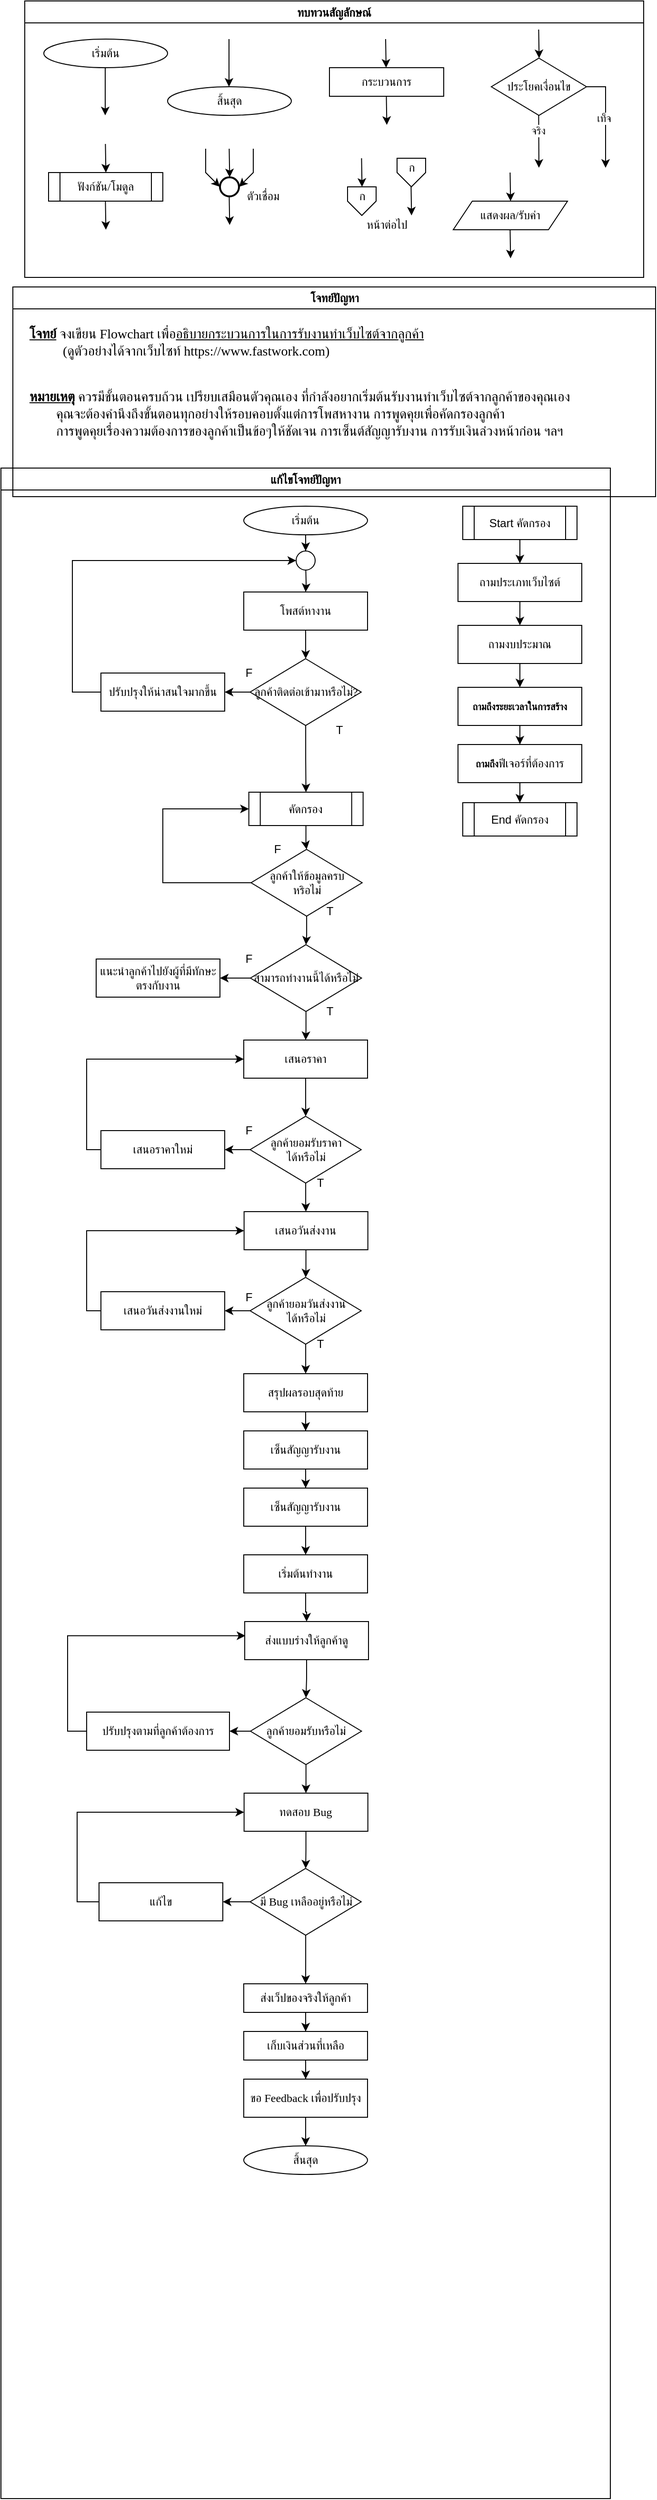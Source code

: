 <mxfile version="24.8.9">
  <diagram name="Page-1" id="P-KcFJID94FAikXty9aJ">
    <mxGraphModel dx="2745" dy="1027" grid="1" gridSize="10" guides="1" tooltips="1" connect="1" arrows="1" fold="1" page="1" pageScale="1" pageWidth="850" pageHeight="1100" math="0" shadow="0">
      <root>
        <mxCell id="0" />
        <mxCell id="1" parent="0" />
        <mxCell id="8xeOVaT5Xfbk2KTu87KN-2" value="ทบทวนสัญลักษณ์" style="swimlane;fontFamily=Sarabun;fontSource=https%3A%2F%2Ffonts.googleapis.com%2Fcss%3Ffamily%3DSarabun;" parent="1" vertex="1">
          <mxGeometry x="-720" y="20" width="650" height="290" as="geometry" />
        </mxCell>
        <mxCell id="8xeOVaT5Xfbk2KTu87KN-3" value="&lt;font data-font-src=&quot;https://fonts.googleapis.com/css?family=Sarabun&quot; face=&quot;Sarabun&quot;&gt;เริ่มต้น&lt;/font&gt;" style="ellipse;whiteSpace=wrap;html=1;" parent="8xeOVaT5Xfbk2KTu87KN-2" vertex="1">
          <mxGeometry x="20" y="40" width="130" height="30" as="geometry" />
        </mxCell>
        <mxCell id="8xeOVaT5Xfbk2KTu87KN-4" value="" style="endArrow=classic;html=1;rounded=0;" parent="8xeOVaT5Xfbk2KTu87KN-2" edge="1">
          <mxGeometry width="50" height="50" relative="1" as="geometry">
            <mxPoint x="84.5" y="70" as="sourcePoint" />
            <mxPoint x="84.5" y="120" as="targetPoint" />
          </mxGeometry>
        </mxCell>
        <mxCell id="8xeOVaT5Xfbk2KTu87KN-5" value="&lt;font face=&quot;Sarabun&quot;&gt;สิ้นสุด&lt;/font&gt;" style="ellipse;whiteSpace=wrap;html=1;" parent="8xeOVaT5Xfbk2KTu87KN-2" vertex="1">
          <mxGeometry x="150" y="90" width="130" height="30" as="geometry" />
        </mxCell>
        <mxCell id="8xeOVaT5Xfbk2KTu87KN-6" value="" style="endArrow=classic;html=1;rounded=0;" parent="8xeOVaT5Xfbk2KTu87KN-2" edge="1">
          <mxGeometry width="50" height="50" relative="1" as="geometry">
            <mxPoint x="214.5" y="40" as="sourcePoint" />
            <mxPoint x="214.5" y="90" as="targetPoint" />
          </mxGeometry>
        </mxCell>
        <mxCell id="8xeOVaT5Xfbk2KTu87KN-7" value="กระบวนการ" style="rounded=0;whiteSpace=wrap;html=1;fontFamily=Sarabun;fontSource=https%3A%2F%2Ffonts.googleapis.com%2Fcss%3Ffamily%3DSarabun;" parent="8xeOVaT5Xfbk2KTu87KN-2" vertex="1">
          <mxGeometry x="320" y="70" width="120" height="30" as="geometry" />
        </mxCell>
        <mxCell id="8xeOVaT5Xfbk2KTu87KN-8" value="" style="endArrow=classic;html=1;rounded=0;" parent="8xeOVaT5Xfbk2KTu87KN-2" edge="1">
          <mxGeometry width="50" height="50" relative="1" as="geometry">
            <mxPoint x="379" y="40" as="sourcePoint" />
            <mxPoint x="379.5" y="70" as="targetPoint" />
          </mxGeometry>
        </mxCell>
        <mxCell id="8xeOVaT5Xfbk2KTu87KN-9" value="" style="endArrow=classic;html=1;rounded=0;" parent="8xeOVaT5Xfbk2KTu87KN-2" edge="1">
          <mxGeometry width="50" height="50" relative="1" as="geometry">
            <mxPoint x="379.75" y="100" as="sourcePoint" />
            <mxPoint x="380.25" y="130" as="targetPoint" />
          </mxGeometry>
        </mxCell>
        <mxCell id="8xeOVaT5Xfbk2KTu87KN-10" value="ประโยคเงื่อนไข" style="rhombus;whiteSpace=wrap;html=1;fontFamily=Sarabun;fontSource=https%3A%2F%2Ffonts.googleapis.com%2Fcss%3Ffamily%3DSarabun;" parent="8xeOVaT5Xfbk2KTu87KN-2" vertex="1">
          <mxGeometry x="490" y="60" width="100" height="60" as="geometry" />
        </mxCell>
        <mxCell id="8xeOVaT5Xfbk2KTu87KN-11" value="" style="endArrow=classic;html=1;rounded=0;" parent="8xeOVaT5Xfbk2KTu87KN-2" edge="1">
          <mxGeometry width="50" height="50" relative="1" as="geometry">
            <mxPoint x="539.71" y="30" as="sourcePoint" />
            <mxPoint x="540.21" y="60" as="targetPoint" />
          </mxGeometry>
        </mxCell>
        <mxCell id="8xeOVaT5Xfbk2KTu87KN-12" value="" style="endArrow=classic;html=1;rounded=0;" parent="8xeOVaT5Xfbk2KTu87KN-2" edge="1">
          <mxGeometry width="50" height="50" relative="1" as="geometry">
            <mxPoint x="539.71" y="120" as="sourcePoint" />
            <mxPoint x="540" y="175" as="targetPoint" />
          </mxGeometry>
        </mxCell>
        <mxCell id="8xeOVaT5Xfbk2KTu87KN-13" value="จริง" style="edgeLabel;html=1;align=center;verticalAlign=middle;resizable=0;points=[];fontFamily=Sarabun;fontSource=https%3A%2F%2Ffonts.googleapis.com%2Fcss%3Ffamily%3DSarabun;" parent="8xeOVaT5Xfbk2KTu87KN-12" vertex="1" connectable="0">
          <mxGeometry x="-0.414" y="-1" relative="1" as="geometry">
            <mxPoint as="offset" />
          </mxGeometry>
        </mxCell>
        <mxCell id="8xeOVaT5Xfbk2KTu87KN-14" value="" style="endArrow=classic;html=1;rounded=0;exitX=1;exitY=0.5;exitDx=0;exitDy=0;" parent="8xeOVaT5Xfbk2KTu87KN-2" source="8xeOVaT5Xfbk2KTu87KN-10" edge="1">
          <mxGeometry width="50" height="50" relative="1" as="geometry">
            <mxPoint x="620" y="95" as="sourcePoint" />
            <mxPoint x="610" y="175" as="targetPoint" />
            <Array as="points">
              <mxPoint x="610" y="90" />
            </Array>
          </mxGeometry>
        </mxCell>
        <mxCell id="8xeOVaT5Xfbk2KTu87KN-15" value="&lt;font data-font-src=&quot;https://fonts.googleapis.com/css?family=Sarabun&quot; face=&quot;Sarabun&quot;&gt;เท็จ&lt;/font&gt;" style="edgeLabel;html=1;align=center;verticalAlign=middle;resizable=0;points=[];" parent="8xeOVaT5Xfbk2KTu87KN-14" vertex="1" connectable="0">
          <mxGeometry x="-0.002" y="-2" relative="1" as="geometry">
            <mxPoint as="offset" />
          </mxGeometry>
        </mxCell>
        <mxCell id="8xeOVaT5Xfbk2KTu87KN-16" value="&lt;font data-font-src=&quot;https://fonts.googleapis.com/css?family=Sarabun&quot; face=&quot;Sarabun&quot;&gt;ฟังก์ชัน/โมดูล&lt;/font&gt;" style="shape=process;whiteSpace=wrap;html=1;backgroundOutline=1;" parent="8xeOVaT5Xfbk2KTu87KN-2" vertex="1">
          <mxGeometry x="25" y="180" width="120" height="30" as="geometry" />
        </mxCell>
        <mxCell id="8xeOVaT5Xfbk2KTu87KN-17" value="" style="endArrow=classic;html=1;rounded=0;" parent="8xeOVaT5Xfbk2KTu87KN-2" edge="1">
          <mxGeometry width="50" height="50" relative="1" as="geometry">
            <mxPoint x="84.71" y="150" as="sourcePoint" />
            <mxPoint x="85.21" y="180" as="targetPoint" />
          </mxGeometry>
        </mxCell>
        <mxCell id="8xeOVaT5Xfbk2KTu87KN-18" value="" style="endArrow=classic;html=1;rounded=0;" parent="8xeOVaT5Xfbk2KTu87KN-2" edge="1">
          <mxGeometry width="50" height="50" relative="1" as="geometry">
            <mxPoint x="84.71" y="210" as="sourcePoint" />
            <mxPoint x="85.21" y="240" as="targetPoint" />
          </mxGeometry>
        </mxCell>
        <mxCell id="8xeOVaT5Xfbk2KTu87KN-19" value="" style="strokeWidth=2;html=1;shape=mxgraph.flowchart.start_2;whiteSpace=wrap;" parent="8xeOVaT5Xfbk2KTu87KN-2" vertex="1">
          <mxGeometry x="205" y="185" width="20" height="20" as="geometry" />
        </mxCell>
        <mxCell id="8xeOVaT5Xfbk2KTu87KN-20" value="" style="endArrow=classic;html=1;rounded=0;" parent="8xeOVaT5Xfbk2KTu87KN-2" edge="1">
          <mxGeometry width="50" height="50" relative="1" as="geometry">
            <mxPoint x="214.71" y="155" as="sourcePoint" />
            <mxPoint x="215.21" y="185" as="targetPoint" />
          </mxGeometry>
        </mxCell>
        <mxCell id="8xeOVaT5Xfbk2KTu87KN-21" value="" style="endArrow=classic;html=1;rounded=0;entryX=0;entryY=0.5;entryDx=0;entryDy=0;entryPerimeter=0;" parent="8xeOVaT5Xfbk2KTu87KN-2" target="8xeOVaT5Xfbk2KTu87KN-19" edge="1">
          <mxGeometry width="50" height="50" relative="1" as="geometry">
            <mxPoint x="190.0" y="155" as="sourcePoint" />
            <mxPoint x="190.5" y="185" as="targetPoint" />
            <Array as="points">
              <mxPoint x="190" y="180" />
            </Array>
          </mxGeometry>
        </mxCell>
        <mxCell id="8xeOVaT5Xfbk2KTu87KN-22" value="" style="endArrow=classic;html=1;rounded=0;entryX=1;entryY=0.5;entryDx=0;entryDy=0;entryPerimeter=0;" parent="8xeOVaT5Xfbk2KTu87KN-2" target="8xeOVaT5Xfbk2KTu87KN-19" edge="1">
          <mxGeometry width="50" height="50" relative="1" as="geometry">
            <mxPoint x="240.0" y="155" as="sourcePoint" />
            <mxPoint x="240.5" y="185" as="targetPoint" />
            <Array as="points">
              <mxPoint x="240" y="180" />
            </Array>
          </mxGeometry>
        </mxCell>
        <mxCell id="8xeOVaT5Xfbk2KTu87KN-23" value="" style="endArrow=classic;html=1;rounded=0;" parent="8xeOVaT5Xfbk2KTu87KN-2" edge="1">
          <mxGeometry width="50" height="50" relative="1" as="geometry">
            <mxPoint x="214.71" y="205" as="sourcePoint" />
            <mxPoint x="215.21" y="235" as="targetPoint" />
          </mxGeometry>
        </mxCell>
        <mxCell id="8xeOVaT5Xfbk2KTu87KN-24" value="&lt;font data-font-src=&quot;https://fonts.googleapis.com/css?family=Sarabun&quot; face=&quot;Sarabun&quot;&gt;ตัวเชื่อม&lt;/font&gt;" style="text;html=1;align=center;verticalAlign=middle;resizable=0;points=[];autosize=1;strokeColor=none;fillColor=none;" parent="8xeOVaT5Xfbk2KTu87KN-2" vertex="1">
          <mxGeometry x="220" y="190" width="60" height="30" as="geometry" />
        </mxCell>
        <mxCell id="8xeOVaT5Xfbk2KTu87KN-25" value="" style="endArrow=classic;html=1;rounded=0;" parent="8xeOVaT5Xfbk2KTu87KN-2" edge="1">
          <mxGeometry width="50" height="50" relative="1" as="geometry">
            <mxPoint x="353.71" y="165" as="sourcePoint" />
            <mxPoint x="354.21" y="195" as="targetPoint" />
          </mxGeometry>
        </mxCell>
        <mxCell id="8xeOVaT5Xfbk2KTu87KN-26" value="" style="verticalLabelPosition=bottom;verticalAlign=top;html=1;shape=offPageConnector;rounded=0;size=0.5;" parent="8xeOVaT5Xfbk2KTu87KN-2" vertex="1">
          <mxGeometry x="339" y="195" width="30" height="30" as="geometry" />
        </mxCell>
        <mxCell id="8xeOVaT5Xfbk2KTu87KN-27" value="" style="endArrow=classic;html=1;rounded=0;" parent="8xeOVaT5Xfbk2KTu87KN-2" edge="1">
          <mxGeometry width="50" height="50" relative="1" as="geometry">
            <mxPoint x="405.71" y="195" as="sourcePoint" />
            <mxPoint x="406.21" y="225" as="targetPoint" />
          </mxGeometry>
        </mxCell>
        <mxCell id="8xeOVaT5Xfbk2KTu87KN-28" value="" style="verticalLabelPosition=bottom;verticalAlign=top;html=1;shape=offPageConnector;rounded=0;size=0.5;" parent="8xeOVaT5Xfbk2KTu87KN-2" vertex="1">
          <mxGeometry x="391" y="165" width="30" height="30" as="geometry" />
        </mxCell>
        <mxCell id="8xeOVaT5Xfbk2KTu87KN-29" value="หน้าต่อไป" style="text;html=1;align=center;verticalAlign=middle;resizable=0;points=[];autosize=1;strokeColor=none;fillColor=none;fontFamily=Sarabun;fontSource=https%3A%2F%2Ffonts.googleapis.com%2Fcss%3Ffamily%3DSarabun;" parent="8xeOVaT5Xfbk2KTu87KN-2" vertex="1">
          <mxGeometry x="345" y="220" width="70" height="30" as="geometry" />
        </mxCell>
        <mxCell id="8xeOVaT5Xfbk2KTu87KN-30" value="ก" style="text;html=1;align=center;verticalAlign=middle;resizable=0;points=[];autosize=1;strokeColor=none;fillColor=none;fontFamily=Sarabun;fontSource=https%3A%2F%2Ffonts.googleapis.com%2Fcss%3Ffamily%3DSarabun;" parent="8xeOVaT5Xfbk2KTu87KN-2" vertex="1">
          <mxGeometry x="339" y="190" width="30" height="30" as="geometry" />
        </mxCell>
        <mxCell id="8xeOVaT5Xfbk2KTu87KN-31" value="ก" style="text;html=1;align=center;verticalAlign=middle;resizable=0;points=[];autosize=1;strokeColor=none;fillColor=none;fontFamily=Sarabun;fontSource=https%3A%2F%2Ffonts.googleapis.com%2Fcss%3Ffamily%3DSarabun;" parent="8xeOVaT5Xfbk2KTu87KN-2" vertex="1">
          <mxGeometry x="391" y="160" width="30" height="30" as="geometry" />
        </mxCell>
        <mxCell id="8xeOVaT5Xfbk2KTu87KN-32" value="แสดงผล/รับค่า" style="shape=parallelogram;perimeter=parallelogramPerimeter;whiteSpace=wrap;html=1;fixedSize=1;fontFamily=Sarabun;fontSource=https%3A%2F%2Ffonts.googleapis.com%2Fcss%3Ffamily%3DSarabun;" parent="8xeOVaT5Xfbk2KTu87KN-2" vertex="1">
          <mxGeometry x="450" y="210" width="120" height="30" as="geometry" />
        </mxCell>
        <mxCell id="8xeOVaT5Xfbk2KTu87KN-33" value="" style="endArrow=classic;html=1;rounded=0;" parent="8xeOVaT5Xfbk2KTu87KN-2" edge="1">
          <mxGeometry width="50" height="50" relative="1" as="geometry">
            <mxPoint x="509.71" y="180" as="sourcePoint" />
            <mxPoint x="510.21" y="210" as="targetPoint" />
          </mxGeometry>
        </mxCell>
        <mxCell id="8xeOVaT5Xfbk2KTu87KN-34" value="" style="endArrow=classic;html=1;rounded=0;" parent="8xeOVaT5Xfbk2KTu87KN-2" edge="1">
          <mxGeometry width="50" height="50" relative="1" as="geometry">
            <mxPoint x="509.71" y="240" as="sourcePoint" />
            <mxPoint x="510.21" y="270" as="targetPoint" />
          </mxGeometry>
        </mxCell>
        <mxCell id="8xeOVaT5Xfbk2KTu87KN-35" value="แก้ไขโจทย์ปัญหา" style="swimlane;fontFamily=Sarabun;fontSource=https%3A%2F%2Ffonts.googleapis.com%2Fcss%3Ffamily%3DSarabun;" parent="1" vertex="1">
          <mxGeometry x="-745" y="510" width="640" height="2130" as="geometry" />
        </mxCell>
        <mxCell id="8xeOVaT5Xfbk2KTu87KN-44" value="" style="edgeStyle=orthogonalEdgeStyle;rounded=0;orthogonalLoop=1;jettySize=auto;html=1;" parent="8xeOVaT5Xfbk2KTu87KN-35" target="8xeOVaT5Xfbk2KTu87KN-40" edge="1">
          <mxGeometry relative="1" as="geometry">
            <mxPoint x="320.0" y="100" as="sourcePoint" />
          </mxGeometry>
        </mxCell>
        <mxCell id="8xeOVaT5Xfbk2KTu87KN-51" style="edgeStyle=orthogonalEdgeStyle;rounded=0;orthogonalLoop=1;jettySize=auto;html=1;entryX=0.5;entryY=0;entryDx=0;entryDy=0;" parent="8xeOVaT5Xfbk2KTu87KN-35" source="8xeOVaT5Xfbk2KTu87KN-36" target="8xeOVaT5Xfbk2KTu87KN-49" edge="1">
          <mxGeometry relative="1" as="geometry" />
        </mxCell>
        <mxCell id="8xeOVaT5Xfbk2KTu87KN-36" value="&lt;font data-font-src=&quot;https://fonts.googleapis.com/css?family=Sarabun&quot; face=&quot;Sarabun&quot;&gt;เริ่มต้น&lt;/font&gt;" style="ellipse;whiteSpace=wrap;html=1;" parent="8xeOVaT5Xfbk2KTu87KN-35" vertex="1">
          <mxGeometry x="255" y="40" width="130" height="30" as="geometry" />
        </mxCell>
        <mxCell id="8xeOVaT5Xfbk2KTu87KN-37" value="&lt;font face=&quot;Sarabun&quot;&gt;สิ้นสุด&lt;/font&gt;" style="ellipse;whiteSpace=wrap;html=1;" parent="8xeOVaT5Xfbk2KTu87KN-35" vertex="1">
          <mxGeometry x="254.99" y="1760" width="130" height="30" as="geometry" />
        </mxCell>
        <mxCell id="8xeOVaT5Xfbk2KTu87KN-45" value="" style="edgeStyle=orthogonalEdgeStyle;rounded=0;orthogonalLoop=1;jettySize=auto;html=1;" parent="8xeOVaT5Xfbk2KTu87KN-35" source="8xeOVaT5Xfbk2KTu87KN-40" target="8xeOVaT5Xfbk2KTu87KN-42" edge="1">
          <mxGeometry relative="1" as="geometry" />
        </mxCell>
        <mxCell id="8xeOVaT5Xfbk2KTu87KN-40" value="โพสต์หางาน" style="rounded=0;whiteSpace=wrap;html=1;" parent="8xeOVaT5Xfbk2KTu87KN-35" vertex="1">
          <mxGeometry x="255" y="130" width="130" height="40" as="geometry" />
        </mxCell>
        <mxCell id="8xeOVaT5Xfbk2KTu87KN-47" value="" style="edgeStyle=orthogonalEdgeStyle;rounded=0;orthogonalLoop=1;jettySize=auto;html=1;" parent="8xeOVaT5Xfbk2KTu87KN-35" source="8xeOVaT5Xfbk2KTu87KN-42" target="8xeOVaT5Xfbk2KTu87KN-46" edge="1">
          <mxGeometry relative="1" as="geometry" />
        </mxCell>
        <mxCell id="8xeOVaT5Xfbk2KTu87KN-127" style="edgeStyle=orthogonalEdgeStyle;rounded=0;orthogonalLoop=1;jettySize=auto;html=1;entryX=0.5;entryY=0;entryDx=0;entryDy=0;" parent="8xeOVaT5Xfbk2KTu87KN-35" source="8xeOVaT5Xfbk2KTu87KN-42" target="8xeOVaT5Xfbk2KTu87KN-88" edge="1">
          <mxGeometry relative="1" as="geometry" />
        </mxCell>
        <mxCell id="8xeOVaT5Xfbk2KTu87KN-42" value="ลูกค้าติดต่อเข้ามาหรือไม่?" style="rhombus;whiteSpace=wrap;html=1;fontFamily=Sarabun;fontSource=https%3A%2F%2Ffonts.googleapis.com%2Fcss%3Ffamily%3DSarabun;" parent="8xeOVaT5Xfbk2KTu87KN-35" vertex="1">
          <mxGeometry x="261.67" y="200" width="116.67" height="70" as="geometry" />
        </mxCell>
        <mxCell id="8xeOVaT5Xfbk2KTu87KN-52" style="edgeStyle=orthogonalEdgeStyle;rounded=0;orthogonalLoop=1;jettySize=auto;html=1;entryX=0;entryY=0.5;entryDx=0;entryDy=0;" parent="8xeOVaT5Xfbk2KTu87KN-35" source="8xeOVaT5Xfbk2KTu87KN-46" target="8xeOVaT5Xfbk2KTu87KN-49" edge="1">
          <mxGeometry relative="1" as="geometry">
            <Array as="points">
              <mxPoint x="75" y="235" />
              <mxPoint x="75" y="97" />
            </Array>
          </mxGeometry>
        </mxCell>
        <mxCell id="8xeOVaT5Xfbk2KTu87KN-46" value="ปรับปรุงให้น่าสนใจมากขึ้น" style="rounded=0;whiteSpace=wrap;html=1;" parent="8xeOVaT5Xfbk2KTu87KN-35" vertex="1">
          <mxGeometry x="105" y="215" width="130" height="40" as="geometry" />
        </mxCell>
        <mxCell id="8xeOVaT5Xfbk2KTu87KN-49" value="" style="ellipse;whiteSpace=wrap;html=1;aspect=fixed;" parent="8xeOVaT5Xfbk2KTu87KN-35" vertex="1">
          <mxGeometry x="310" y="87" width="20" height="20" as="geometry" />
        </mxCell>
        <mxCell id="8xeOVaT5Xfbk2KTu87KN-53" value="F" style="text;html=1;align=center;verticalAlign=middle;resizable=0;points=[];autosize=1;strokeColor=none;fillColor=none;" parent="8xeOVaT5Xfbk2KTu87KN-35" vertex="1">
          <mxGeometry x="245" y="200" width="30" height="30" as="geometry" />
        </mxCell>
        <mxCell id="8xeOVaT5Xfbk2KTu87KN-54" value="T" style="text;html=1;align=center;verticalAlign=middle;resizable=0;points=[];autosize=1;strokeColor=none;fillColor=none;" parent="8xeOVaT5Xfbk2KTu87KN-35" vertex="1">
          <mxGeometry x="340" y="260" width="30" height="30" as="geometry" />
        </mxCell>
        <mxCell id="8xeOVaT5Xfbk2KTu87KN-104" value="" style="edgeStyle=orthogonalEdgeStyle;rounded=0;orthogonalLoop=1;jettySize=auto;html=1;" parent="8xeOVaT5Xfbk2KTu87KN-35" source="8xeOVaT5Xfbk2KTu87KN-55" target="8xeOVaT5Xfbk2KTu87KN-103" edge="1">
          <mxGeometry relative="1" as="geometry" />
        </mxCell>
        <mxCell id="8xeOVaT5Xfbk2KTu87KN-128" style="edgeStyle=orthogonalEdgeStyle;rounded=0;orthogonalLoop=1;jettySize=auto;html=1;entryX=0;entryY=0.5;entryDx=0;entryDy=0;" parent="8xeOVaT5Xfbk2KTu87KN-35" source="8xeOVaT5Xfbk2KTu87KN-55" target="8xeOVaT5Xfbk2KTu87KN-88" edge="1">
          <mxGeometry relative="1" as="geometry">
            <Array as="points">
              <mxPoint x="170" y="435" />
              <mxPoint x="170" y="358" />
            </Array>
          </mxGeometry>
        </mxCell>
        <mxCell id="8xeOVaT5Xfbk2KTu87KN-55" value="ลูกค้าให้ข้อมูลครบ&lt;div&gt;หริอไม่&lt;/div&gt;" style="rhombus;whiteSpace=wrap;html=1;fontFamily=Sarabun;fontSource=https%3A%2F%2Ffonts.googleapis.com%2Fcss%3Ffamily%3DSarabun;" parent="8xeOVaT5Xfbk2KTu87KN-35" vertex="1">
          <mxGeometry x="262.67" y="400" width="116.67" height="70" as="geometry" />
        </mxCell>
        <mxCell id="8xeOVaT5Xfbk2KTu87KN-78" value="" style="edgeStyle=orthogonalEdgeStyle;rounded=0;orthogonalLoop=1;jettySize=auto;html=1;" parent="8xeOVaT5Xfbk2KTu87KN-35" source="8xeOVaT5Xfbk2KTu87KN-58" target="8xeOVaT5Xfbk2KTu87KN-59" edge="1">
          <mxGeometry relative="1" as="geometry" />
        </mxCell>
        <mxCell id="8xeOVaT5Xfbk2KTu87KN-58" value="Start คัดกรอง" style="shape=process;whiteSpace=wrap;html=1;backgroundOutline=1;" parent="8xeOVaT5Xfbk2KTu87KN-35" vertex="1">
          <mxGeometry x="485" y="40" width="120" height="35" as="geometry" />
        </mxCell>
        <mxCell id="8xeOVaT5Xfbk2KTu87KN-83" value="" style="edgeStyle=orthogonalEdgeStyle;rounded=0;orthogonalLoop=1;jettySize=auto;html=1;" parent="8xeOVaT5Xfbk2KTu87KN-35" source="8xeOVaT5Xfbk2KTu87KN-59" target="8xeOVaT5Xfbk2KTu87KN-79" edge="1">
          <mxGeometry relative="1" as="geometry" />
        </mxCell>
        <mxCell id="8xeOVaT5Xfbk2KTu87KN-59" value="ถามประเภทเว็บไซต์" style="rounded=0;whiteSpace=wrap;html=1;" parent="8xeOVaT5Xfbk2KTu87KN-35" vertex="1">
          <mxGeometry x="480" y="100" width="130" height="40" as="geometry" />
        </mxCell>
        <mxCell id="8xeOVaT5Xfbk2KTu87KN-84" value="" style="edgeStyle=orthogonalEdgeStyle;rounded=0;orthogonalLoop=1;jettySize=auto;html=1;" parent="8xeOVaT5Xfbk2KTu87KN-35" source="8xeOVaT5Xfbk2KTu87KN-79" target="8xeOVaT5Xfbk2KTu87KN-80" edge="1">
          <mxGeometry relative="1" as="geometry" />
        </mxCell>
        <mxCell id="8xeOVaT5Xfbk2KTu87KN-79" value="ถามงบประมาณ" style="rounded=0;whiteSpace=wrap;html=1;" parent="8xeOVaT5Xfbk2KTu87KN-35" vertex="1">
          <mxGeometry x="480" y="165" width="130" height="40" as="geometry" />
        </mxCell>
        <mxCell id="8xeOVaT5Xfbk2KTu87KN-85" value="" style="edgeStyle=orthogonalEdgeStyle;rounded=0;orthogonalLoop=1;jettySize=auto;html=1;" parent="8xeOVaT5Xfbk2KTu87KN-35" source="8xeOVaT5Xfbk2KTu87KN-80" target="8xeOVaT5Xfbk2KTu87KN-82" edge="1">
          <mxGeometry relative="1" as="geometry" />
        </mxCell>
        <mxCell id="8xeOVaT5Xfbk2KTu87KN-80" value="&lt;strong&gt;&lt;font style=&quot;font-size: 10px;&quot;&gt;ถามถึงระยะเวลาในการสร้าง&lt;/font&gt;&lt;/strong&gt;" style="rounded=0;whiteSpace=wrap;html=1;" parent="8xeOVaT5Xfbk2KTu87KN-35" vertex="1">
          <mxGeometry x="480" y="230" width="130" height="40" as="geometry" />
        </mxCell>
        <mxCell id="8xeOVaT5Xfbk2KTu87KN-87" value="" style="edgeStyle=orthogonalEdgeStyle;rounded=0;orthogonalLoop=1;jettySize=auto;html=1;" parent="8xeOVaT5Xfbk2KTu87KN-35" source="8xeOVaT5Xfbk2KTu87KN-82" target="8xeOVaT5Xfbk2KTu87KN-86" edge="1">
          <mxGeometry relative="1" as="geometry" />
        </mxCell>
        <mxCell id="8xeOVaT5Xfbk2KTu87KN-82" value="&lt;strong&gt;&lt;font style=&quot;font-size: 10px;&quot;&gt;ถามถึง&lt;/font&gt;&lt;/strong&gt;ฟีเจอร์ที่ต้องการ" style="rounded=0;whiteSpace=wrap;html=1;" parent="8xeOVaT5Xfbk2KTu87KN-35" vertex="1">
          <mxGeometry x="480" y="290" width="130" height="40" as="geometry" />
        </mxCell>
        <mxCell id="8xeOVaT5Xfbk2KTu87KN-86" value="End คัดกรอง" style="shape=process;whiteSpace=wrap;html=1;backgroundOutline=1;" parent="8xeOVaT5Xfbk2KTu87KN-35" vertex="1">
          <mxGeometry x="485" y="351" width="120" height="35" as="geometry" />
        </mxCell>
        <mxCell id="8xeOVaT5Xfbk2KTu87KN-91" value="" style="edgeStyle=orthogonalEdgeStyle;rounded=0;orthogonalLoop=1;jettySize=auto;html=1;" parent="8xeOVaT5Xfbk2KTu87KN-35" source="8xeOVaT5Xfbk2KTu87KN-88" target="8xeOVaT5Xfbk2KTu87KN-55" edge="1">
          <mxGeometry relative="1" as="geometry" />
        </mxCell>
        <mxCell id="8xeOVaT5Xfbk2KTu87KN-88" value="คัดกรอง" style="shape=process;whiteSpace=wrap;html=1;backgroundOutline=1;" parent="8xeOVaT5Xfbk2KTu87KN-35" vertex="1">
          <mxGeometry x="260.34" y="340" width="120" height="35" as="geometry" />
        </mxCell>
        <mxCell id="8xeOVaT5Xfbk2KTu87KN-99" value="T" style="text;html=1;align=center;verticalAlign=middle;resizable=0;points=[];autosize=1;strokeColor=none;fillColor=none;" parent="8xeOVaT5Xfbk2KTu87KN-35" vertex="1">
          <mxGeometry x="330" y="450" width="30" height="30" as="geometry" />
        </mxCell>
        <mxCell id="8xeOVaT5Xfbk2KTu87KN-100" value="F" style="text;html=1;align=center;verticalAlign=middle;resizable=0;points=[];autosize=1;strokeColor=none;fillColor=none;" parent="8xeOVaT5Xfbk2KTu87KN-35" vertex="1">
          <mxGeometry x="275" y="385" width="30" height="30" as="geometry" />
        </mxCell>
        <mxCell id="8xeOVaT5Xfbk2KTu87KN-106" value="" style="edgeStyle=orthogonalEdgeStyle;rounded=0;orthogonalLoop=1;jettySize=auto;html=1;" parent="8xeOVaT5Xfbk2KTu87KN-35" source="8xeOVaT5Xfbk2KTu87KN-103" target="8xeOVaT5Xfbk2KTu87KN-105" edge="1">
          <mxGeometry relative="1" as="geometry" />
        </mxCell>
        <mxCell id="8xeOVaT5Xfbk2KTu87KN-113" value="" style="edgeStyle=orthogonalEdgeStyle;rounded=0;orthogonalLoop=1;jettySize=auto;html=1;" parent="8xeOVaT5Xfbk2KTu87KN-35" source="8xeOVaT5Xfbk2KTu87KN-103" target="8xeOVaT5Xfbk2KTu87KN-108" edge="1">
          <mxGeometry relative="1" as="geometry" />
        </mxCell>
        <mxCell id="8xeOVaT5Xfbk2KTu87KN-103" value="สามารถทำงานนี้ได้หรือไม่" style="rhombus;whiteSpace=wrap;html=1;fontFamily=Sarabun;fontSource=https%3A%2F%2Ffonts.googleapis.com%2Fcss%3Ffamily%3DSarabun;" parent="8xeOVaT5Xfbk2KTu87KN-35" vertex="1">
          <mxGeometry x="262.0" y="500" width="116.67" height="70" as="geometry" />
        </mxCell>
        <mxCell id="8xeOVaT5Xfbk2KTu87KN-105" value="แนะนำลูกค้าไปยังผู้ที่มีทักษะตรงกับงาน" style="rounded=0;whiteSpace=wrap;html=1;" parent="8xeOVaT5Xfbk2KTu87KN-35" vertex="1">
          <mxGeometry x="100" y="515" width="130" height="40" as="geometry" />
        </mxCell>
        <mxCell id="8xeOVaT5Xfbk2KTu87KN-114" value="" style="edgeStyle=orthogonalEdgeStyle;rounded=0;orthogonalLoop=1;jettySize=auto;html=1;" parent="8xeOVaT5Xfbk2KTu87KN-35" source="8xeOVaT5Xfbk2KTu87KN-108" target="8xeOVaT5Xfbk2KTu87KN-109" edge="1">
          <mxGeometry relative="1" as="geometry" />
        </mxCell>
        <mxCell id="8xeOVaT5Xfbk2KTu87KN-108" value="เสนอราคา" style="rounded=0;whiteSpace=wrap;html=1;" parent="8xeOVaT5Xfbk2KTu87KN-35" vertex="1">
          <mxGeometry x="255.0" y="600" width="130" height="40" as="geometry" />
        </mxCell>
        <mxCell id="8xeOVaT5Xfbk2KTu87KN-111" value="" style="edgeStyle=orthogonalEdgeStyle;rounded=0;orthogonalLoop=1;jettySize=auto;html=1;" parent="8xeOVaT5Xfbk2KTu87KN-35" source="8xeOVaT5Xfbk2KTu87KN-109" target="8xeOVaT5Xfbk2KTu87KN-110" edge="1">
          <mxGeometry relative="1" as="geometry" />
        </mxCell>
        <mxCell id="8xeOVaT5Xfbk2KTu87KN-119" value="" style="edgeStyle=orthogonalEdgeStyle;rounded=0;orthogonalLoop=1;jettySize=auto;html=1;" parent="8xeOVaT5Xfbk2KTu87KN-35" source="8xeOVaT5Xfbk2KTu87KN-109" target="8xeOVaT5Xfbk2KTu87KN-118" edge="1">
          <mxGeometry relative="1" as="geometry" />
        </mxCell>
        <mxCell id="8xeOVaT5Xfbk2KTu87KN-109" value="ลูกค้ายอมรับราคา&lt;div&gt;ได้หรือไม่&lt;/div&gt;" style="rhombus;whiteSpace=wrap;html=1;fontFamily=Sarabun;fontSource=https%3A%2F%2Ffonts.googleapis.com%2Fcss%3Ffamily%3DSarabun;" parent="8xeOVaT5Xfbk2KTu87KN-35" vertex="1">
          <mxGeometry x="261.67" y="680" width="116.67" height="70" as="geometry" />
        </mxCell>
        <mxCell id="8xeOVaT5Xfbk2KTu87KN-112" style="edgeStyle=orthogonalEdgeStyle;rounded=0;orthogonalLoop=1;jettySize=auto;html=1;entryX=0;entryY=0.5;entryDx=0;entryDy=0;" parent="8xeOVaT5Xfbk2KTu87KN-35" source="8xeOVaT5Xfbk2KTu87KN-110" target="8xeOVaT5Xfbk2KTu87KN-108" edge="1">
          <mxGeometry relative="1" as="geometry">
            <Array as="points">
              <mxPoint x="90" y="715" />
              <mxPoint x="90" y="620" />
            </Array>
          </mxGeometry>
        </mxCell>
        <mxCell id="8xeOVaT5Xfbk2KTu87KN-110" value="เสนอราคาใหม่" style="rounded=0;whiteSpace=wrap;html=1;" parent="8xeOVaT5Xfbk2KTu87KN-35" vertex="1">
          <mxGeometry x="105" y="695" width="130" height="40" as="geometry" />
        </mxCell>
        <mxCell id="8xeOVaT5Xfbk2KTu87KN-115" value="T" style="text;html=1;align=center;verticalAlign=middle;resizable=0;points=[];autosize=1;strokeColor=none;fillColor=none;" parent="8xeOVaT5Xfbk2KTu87KN-35" vertex="1">
          <mxGeometry x="330.34" y="555" width="30" height="30" as="geometry" />
        </mxCell>
        <mxCell id="8xeOVaT5Xfbk2KTu87KN-116" value="F" style="text;html=1;align=center;verticalAlign=middle;resizable=0;points=[];autosize=1;strokeColor=none;fillColor=none;" parent="8xeOVaT5Xfbk2KTu87KN-35" vertex="1">
          <mxGeometry x="245" y="680" width="30" height="30" as="geometry" />
        </mxCell>
        <mxCell id="8xeOVaT5Xfbk2KTu87KN-117" value="F" style="text;html=1;align=center;verticalAlign=middle;resizable=0;points=[];autosize=1;strokeColor=none;fillColor=none;" parent="8xeOVaT5Xfbk2KTu87KN-35" vertex="1">
          <mxGeometry x="245" y="500" width="30" height="30" as="geometry" />
        </mxCell>
        <mxCell id="8xeOVaT5Xfbk2KTu87KN-121" value="" style="edgeStyle=orthogonalEdgeStyle;rounded=0;orthogonalLoop=1;jettySize=auto;html=1;" parent="8xeOVaT5Xfbk2KTu87KN-35" source="8xeOVaT5Xfbk2KTu87KN-118" target="8xeOVaT5Xfbk2KTu87KN-120" edge="1">
          <mxGeometry relative="1" as="geometry" />
        </mxCell>
        <mxCell id="8xeOVaT5Xfbk2KTu87KN-118" value="เสนอวันส่งงาน" style="rounded=0;whiteSpace=wrap;html=1;" parent="8xeOVaT5Xfbk2KTu87KN-35" vertex="1">
          <mxGeometry x="255.34" y="780" width="130" height="40" as="geometry" />
        </mxCell>
        <mxCell id="8xeOVaT5Xfbk2KTu87KN-123" value="" style="edgeStyle=orthogonalEdgeStyle;rounded=0;orthogonalLoop=1;jettySize=auto;html=1;" parent="8xeOVaT5Xfbk2KTu87KN-35" source="8xeOVaT5Xfbk2KTu87KN-120" target="8xeOVaT5Xfbk2KTu87KN-122" edge="1">
          <mxGeometry relative="1" as="geometry" />
        </mxCell>
        <mxCell id="p2jsZ-Sx3qXyovS0YBqY-4" value="" style="edgeStyle=orthogonalEdgeStyle;rounded=0;orthogonalLoop=1;jettySize=auto;html=1;" edge="1" parent="8xeOVaT5Xfbk2KTu87KN-35" source="8xeOVaT5Xfbk2KTu87KN-120" target="p2jsZ-Sx3qXyovS0YBqY-3">
          <mxGeometry relative="1" as="geometry" />
        </mxCell>
        <mxCell id="8xeOVaT5Xfbk2KTu87KN-120" value="ลูกค้ายอมวันส่งงาน&lt;div&gt;ได้หรือไม่&lt;/div&gt;" style="rhombus;whiteSpace=wrap;html=1;fontFamily=Sarabun;fontSource=https%3A%2F%2Ffonts.googleapis.com%2Fcss%3Ffamily%3DSarabun;" parent="8xeOVaT5Xfbk2KTu87KN-35" vertex="1">
          <mxGeometry x="261.67" y="849" width="116.67" height="70" as="geometry" />
        </mxCell>
        <mxCell id="8xeOVaT5Xfbk2KTu87KN-129" style="edgeStyle=orthogonalEdgeStyle;rounded=0;orthogonalLoop=1;jettySize=auto;html=1;entryX=0;entryY=0.5;entryDx=0;entryDy=0;" parent="8xeOVaT5Xfbk2KTu87KN-35" source="8xeOVaT5Xfbk2KTu87KN-122" target="8xeOVaT5Xfbk2KTu87KN-118" edge="1">
          <mxGeometry relative="1" as="geometry">
            <Array as="points">
              <mxPoint x="90" y="884" />
              <mxPoint x="90" y="800" />
            </Array>
          </mxGeometry>
        </mxCell>
        <mxCell id="8xeOVaT5Xfbk2KTu87KN-122" value="เสนอวันส่งงานใหม่" style="rounded=0;whiteSpace=wrap;html=1;" parent="8xeOVaT5Xfbk2KTu87KN-35" vertex="1">
          <mxGeometry x="105" y="864" width="130" height="40" as="geometry" />
        </mxCell>
        <mxCell id="p2jsZ-Sx3qXyovS0YBqY-1" value="T" style="text;html=1;align=center;verticalAlign=middle;resizable=0;points=[];autosize=1;strokeColor=none;fillColor=none;" vertex="1" parent="8xeOVaT5Xfbk2KTu87KN-35">
          <mxGeometry x="320" y="735" width="30" height="30" as="geometry" />
        </mxCell>
        <mxCell id="p2jsZ-Sx3qXyovS0YBqY-2" value="F" style="text;html=1;align=center;verticalAlign=middle;resizable=0;points=[];autosize=1;strokeColor=none;fillColor=none;" vertex="1" parent="8xeOVaT5Xfbk2KTu87KN-35">
          <mxGeometry x="245" y="855" width="30" height="30" as="geometry" />
        </mxCell>
        <mxCell id="p2jsZ-Sx3qXyovS0YBqY-8" value="" style="edgeStyle=orthogonalEdgeStyle;rounded=0;orthogonalLoop=1;jettySize=auto;html=1;" edge="1" parent="8xeOVaT5Xfbk2KTu87KN-35" source="p2jsZ-Sx3qXyovS0YBqY-3" target="p2jsZ-Sx3qXyovS0YBqY-6">
          <mxGeometry relative="1" as="geometry" />
        </mxCell>
        <mxCell id="p2jsZ-Sx3qXyovS0YBqY-3" value="สรุปผลรอบสุดท้าย" style="rounded=0;whiteSpace=wrap;html=1;" vertex="1" parent="8xeOVaT5Xfbk2KTu87KN-35">
          <mxGeometry x="255.0" y="950" width="130" height="40" as="geometry" />
        </mxCell>
        <mxCell id="p2jsZ-Sx3qXyovS0YBqY-5" value="T" style="text;html=1;align=center;verticalAlign=middle;resizable=0;points=[];autosize=1;strokeColor=none;fillColor=none;" vertex="1" parent="8xeOVaT5Xfbk2KTu87KN-35">
          <mxGeometry x="320" y="904" width="30" height="30" as="geometry" />
        </mxCell>
        <mxCell id="p2jsZ-Sx3qXyovS0YBqY-9" value="" style="edgeStyle=orthogonalEdgeStyle;rounded=0;orthogonalLoop=1;jettySize=auto;html=1;" edge="1" parent="8xeOVaT5Xfbk2KTu87KN-35" source="p2jsZ-Sx3qXyovS0YBqY-6" target="p2jsZ-Sx3qXyovS0YBqY-7">
          <mxGeometry relative="1" as="geometry" />
        </mxCell>
        <mxCell id="p2jsZ-Sx3qXyovS0YBqY-6" value="เซ็นสัญญารับงาน" style="rounded=0;whiteSpace=wrap;html=1;" vertex="1" parent="8xeOVaT5Xfbk2KTu87KN-35">
          <mxGeometry x="255" y="1010" width="130" height="40" as="geometry" />
        </mxCell>
        <mxCell id="p2jsZ-Sx3qXyovS0YBqY-11" value="" style="edgeStyle=orthogonalEdgeStyle;rounded=0;orthogonalLoop=1;jettySize=auto;html=1;" edge="1" parent="8xeOVaT5Xfbk2KTu87KN-35" source="p2jsZ-Sx3qXyovS0YBqY-7" target="p2jsZ-Sx3qXyovS0YBqY-10">
          <mxGeometry relative="1" as="geometry" />
        </mxCell>
        <mxCell id="p2jsZ-Sx3qXyovS0YBqY-7" value="เซ็นสัญญารับงาน" style="rounded=0;whiteSpace=wrap;html=1;" vertex="1" parent="8xeOVaT5Xfbk2KTu87KN-35">
          <mxGeometry x="255" y="1070" width="130" height="40" as="geometry" />
        </mxCell>
        <mxCell id="p2jsZ-Sx3qXyovS0YBqY-18" value="" style="edgeStyle=orthogonalEdgeStyle;rounded=0;orthogonalLoop=1;jettySize=auto;html=1;" edge="1" parent="8xeOVaT5Xfbk2KTu87KN-35" source="p2jsZ-Sx3qXyovS0YBqY-10" target="p2jsZ-Sx3qXyovS0YBqY-17">
          <mxGeometry relative="1" as="geometry" />
        </mxCell>
        <mxCell id="p2jsZ-Sx3qXyovS0YBqY-10" value="เริ่มต้นทำงาน" style="rounded=0;whiteSpace=wrap;html=1;" vertex="1" parent="8xeOVaT5Xfbk2KTu87KN-35">
          <mxGeometry x="255" y="1140" width="130" height="40" as="geometry" />
        </mxCell>
        <mxCell id="p2jsZ-Sx3qXyovS0YBqY-23" value="" style="edgeStyle=orthogonalEdgeStyle;rounded=0;orthogonalLoop=1;jettySize=auto;html=1;" edge="1" parent="8xeOVaT5Xfbk2KTu87KN-35" source="p2jsZ-Sx3qXyovS0YBqY-17" target="p2jsZ-Sx3qXyovS0YBqY-19">
          <mxGeometry relative="1" as="geometry" />
        </mxCell>
        <mxCell id="p2jsZ-Sx3qXyovS0YBqY-17" value="&lt;span style=&quot;font-family: Sarabun;&quot;&gt;ส่งแบบร่างให้ลูกค้าดู&lt;/span&gt;" style="rounded=0;whiteSpace=wrap;html=1;" vertex="1" parent="8xeOVaT5Xfbk2KTu87KN-35">
          <mxGeometry x="256.01" y="1210" width="130" height="40" as="geometry" />
        </mxCell>
        <mxCell id="p2jsZ-Sx3qXyovS0YBqY-21" value="" style="edgeStyle=orthogonalEdgeStyle;rounded=0;orthogonalLoop=1;jettySize=auto;html=1;" edge="1" parent="8xeOVaT5Xfbk2KTu87KN-35" source="p2jsZ-Sx3qXyovS0YBqY-19" target="p2jsZ-Sx3qXyovS0YBqY-20">
          <mxGeometry relative="1" as="geometry" />
        </mxCell>
        <mxCell id="p2jsZ-Sx3qXyovS0YBqY-30" value="" style="edgeStyle=orthogonalEdgeStyle;rounded=0;orthogonalLoop=1;jettySize=auto;html=1;" edge="1" parent="8xeOVaT5Xfbk2KTu87KN-35" source="p2jsZ-Sx3qXyovS0YBqY-19" target="p2jsZ-Sx3qXyovS0YBqY-24">
          <mxGeometry relative="1" as="geometry" />
        </mxCell>
        <mxCell id="p2jsZ-Sx3qXyovS0YBqY-19" value="ลูกค้ายอมรับหรือไม่" style="rhombus;whiteSpace=wrap;html=1;fontFamily=Sarabun;fontSource=https%3A%2F%2Ffonts.googleapis.com%2Fcss%3Ffamily%3DSarabun;" vertex="1" parent="8xeOVaT5Xfbk2KTu87KN-35">
          <mxGeometry x="262.0" y="1290" width="116.67" height="70" as="geometry" />
        </mxCell>
        <mxCell id="p2jsZ-Sx3qXyovS0YBqY-20" value="&lt;span style=&quot;font-family: Sarabun;&quot;&gt;ปรับปรุงตามที่ลูกค้าต้องการ&lt;/span&gt;" style="rounded=0;whiteSpace=wrap;html=1;" vertex="1" parent="8xeOVaT5Xfbk2KTu87KN-35">
          <mxGeometry x="90" y="1305" width="150" height="40" as="geometry" />
        </mxCell>
        <mxCell id="p2jsZ-Sx3qXyovS0YBqY-22" style="edgeStyle=orthogonalEdgeStyle;rounded=0;orthogonalLoop=1;jettySize=auto;html=1;entryX=0.005;entryY=0.372;entryDx=0;entryDy=0;entryPerimeter=0;" edge="1" parent="8xeOVaT5Xfbk2KTu87KN-35" source="p2jsZ-Sx3qXyovS0YBqY-20" target="p2jsZ-Sx3qXyovS0YBqY-17">
          <mxGeometry relative="1" as="geometry">
            <Array as="points">
              <mxPoint x="70" y="1325" />
              <mxPoint x="70" y="1225" />
            </Array>
          </mxGeometry>
        </mxCell>
        <mxCell id="p2jsZ-Sx3qXyovS0YBqY-31" value="" style="edgeStyle=orthogonalEdgeStyle;rounded=0;orthogonalLoop=1;jettySize=auto;html=1;" edge="1" parent="8xeOVaT5Xfbk2KTu87KN-35" source="p2jsZ-Sx3qXyovS0YBqY-24" target="p2jsZ-Sx3qXyovS0YBqY-25">
          <mxGeometry relative="1" as="geometry" />
        </mxCell>
        <mxCell id="p2jsZ-Sx3qXyovS0YBqY-24" value="&lt;span style=&quot;font-family: Sarabun;&quot;&gt;ทดสอบ Bug&lt;/span&gt;" style="rounded=0;whiteSpace=wrap;html=1;" vertex="1" parent="8xeOVaT5Xfbk2KTu87KN-35">
          <mxGeometry x="255.34" y="1390" width="130" height="40" as="geometry" />
        </mxCell>
        <mxCell id="p2jsZ-Sx3qXyovS0YBqY-32" value="" style="edgeStyle=orthogonalEdgeStyle;rounded=0;orthogonalLoop=1;jettySize=auto;html=1;" edge="1" parent="8xeOVaT5Xfbk2KTu87KN-35" source="p2jsZ-Sx3qXyovS0YBqY-25" target="p2jsZ-Sx3qXyovS0YBqY-26">
          <mxGeometry relative="1" as="geometry" />
        </mxCell>
        <mxCell id="p2jsZ-Sx3qXyovS0YBqY-35" value="" style="edgeStyle=orthogonalEdgeStyle;rounded=0;orthogonalLoop=1;jettySize=auto;html=1;" edge="1" parent="8xeOVaT5Xfbk2KTu87KN-35" source="p2jsZ-Sx3qXyovS0YBqY-25" target="p2jsZ-Sx3qXyovS0YBqY-34">
          <mxGeometry relative="1" as="geometry" />
        </mxCell>
        <mxCell id="p2jsZ-Sx3qXyovS0YBqY-25" value="มี Bug เหลืออยู่หรือไม่" style="rhombus;whiteSpace=wrap;html=1;fontFamily=Sarabun;fontSource=https%3A%2F%2Ffonts.googleapis.com%2Fcss%3Ffamily%3DSarabun;" vertex="1" parent="8xeOVaT5Xfbk2KTu87KN-35">
          <mxGeometry x="261.66" y="1469" width="116.67" height="70" as="geometry" />
        </mxCell>
        <mxCell id="p2jsZ-Sx3qXyovS0YBqY-33" style="edgeStyle=orthogonalEdgeStyle;rounded=0;orthogonalLoop=1;jettySize=auto;html=1;entryX=0;entryY=0.5;entryDx=0;entryDy=0;" edge="1" parent="8xeOVaT5Xfbk2KTu87KN-35" source="p2jsZ-Sx3qXyovS0YBqY-26" target="p2jsZ-Sx3qXyovS0YBqY-24">
          <mxGeometry relative="1" as="geometry">
            <Array as="points">
              <mxPoint x="80" y="1504" />
              <mxPoint x="80" y="1410" />
            </Array>
          </mxGeometry>
        </mxCell>
        <mxCell id="p2jsZ-Sx3qXyovS0YBqY-26" value="&lt;span style=&quot;font-family: Sarabun;&quot;&gt;แก้ไข&lt;/span&gt;" style="rounded=0;whiteSpace=wrap;html=1;" vertex="1" parent="8xeOVaT5Xfbk2KTu87KN-35">
          <mxGeometry x="103" y="1484" width="130" height="40" as="geometry" />
        </mxCell>
        <mxCell id="p2jsZ-Sx3qXyovS0YBqY-38" value="" style="edgeStyle=orthogonalEdgeStyle;rounded=0;orthogonalLoop=1;jettySize=auto;html=1;" edge="1" parent="8xeOVaT5Xfbk2KTu87KN-35" source="p2jsZ-Sx3qXyovS0YBqY-34" target="p2jsZ-Sx3qXyovS0YBqY-36">
          <mxGeometry relative="1" as="geometry" />
        </mxCell>
        <mxCell id="p2jsZ-Sx3qXyovS0YBqY-34" value="&lt;font face=&quot;Sarabun&quot;&gt;ส่งเว็ปของจริงให้ลูกค้า&lt;/font&gt;" style="rounded=0;whiteSpace=wrap;html=1;" vertex="1" parent="8xeOVaT5Xfbk2KTu87KN-35">
          <mxGeometry x="254.99" y="1590" width="130" height="30" as="geometry" />
        </mxCell>
        <mxCell id="p2jsZ-Sx3qXyovS0YBqY-39" value="" style="edgeStyle=orthogonalEdgeStyle;rounded=0;orthogonalLoop=1;jettySize=auto;html=1;" edge="1" parent="8xeOVaT5Xfbk2KTu87KN-35" source="p2jsZ-Sx3qXyovS0YBqY-36" target="p2jsZ-Sx3qXyovS0YBqY-37">
          <mxGeometry relative="1" as="geometry" />
        </mxCell>
        <mxCell id="p2jsZ-Sx3qXyovS0YBqY-36" value="&lt;font face=&quot;Sarabun&quot;&gt;เก็บเงินส่วนที่เหลือ&lt;/font&gt;" style="rounded=0;whiteSpace=wrap;html=1;" vertex="1" parent="8xeOVaT5Xfbk2KTu87KN-35">
          <mxGeometry x="254.99" y="1640" width="130" height="30" as="geometry" />
        </mxCell>
        <mxCell id="p2jsZ-Sx3qXyovS0YBqY-40" value="" style="edgeStyle=orthogonalEdgeStyle;rounded=0;orthogonalLoop=1;jettySize=auto;html=1;" edge="1" parent="8xeOVaT5Xfbk2KTu87KN-35" source="p2jsZ-Sx3qXyovS0YBqY-37" target="8xeOVaT5Xfbk2KTu87KN-37">
          <mxGeometry relative="1" as="geometry" />
        </mxCell>
        <mxCell id="p2jsZ-Sx3qXyovS0YBqY-37" value="&lt;font face=&quot;Sarabun&quot;&gt;ขอ Feedback เพื่อปรับปรุง&lt;/font&gt;" style="rounded=0;whiteSpace=wrap;html=1;" vertex="1" parent="8xeOVaT5Xfbk2KTu87KN-35">
          <mxGeometry x="254.99" y="1690" width="130" height="40" as="geometry" />
        </mxCell>
        <mxCell id="8xeOVaT5Xfbk2KTu87KN-38" value="&lt;font data-font-src=&quot;https://fonts.googleapis.com/css?family=Sarabun&quot; face=&quot;Sarabun&quot;&gt;โจทย์ปัญหา&lt;/font&gt;" style="swimlane;whiteSpace=wrap;html=1;" parent="1" vertex="1">
          <mxGeometry x="-732.5" y="320" width="675" height="220" as="geometry" />
        </mxCell>
        <mxCell id="8xeOVaT5Xfbk2KTu87KN-39" value="&lt;p style=&quot;line-height: 120%;&quot;&gt;&lt;font data-font-src=&quot;https://fonts.googleapis.com/css?family=Sarabun&quot; face=&quot;Sarabun&quot; style=&quot;font-size: 14px;&quot;&gt;&lt;b&gt;&lt;u&gt;โจทย์&lt;/u&gt;&lt;/b&gt; จงเขียน Flowchart เพื่อ&lt;u&gt;อธิบายกระบวนการในการรับงานทำเว็บไซต์จากลูกค้า&lt;/u&gt;&lt;br&gt;&amp;nbsp; &amp;nbsp; &amp;nbsp; &amp;nbsp; &amp;nbsp; (ดูตัวอย่างได้จากเว็บไซท์ https://www.fastwork.com)&lt;br&gt;&lt;/font&gt;&lt;br&gt;&lt;/p&gt;&lt;p style=&quot;line-height: 120%;&quot;&gt;&lt;font face=&quot;Sarabun&quot;&gt;&lt;b&gt;&lt;u&gt;หมายเหตุ&lt;/u&gt;&lt;/b&gt;&amp;nbsp;ควรมีขั้นตอนครบถ้วน เปรียบเสมือนตัวคุณเอง ที่กำลังอยากเริ่มต้นรับงานทำเว็บไซต์จากลูกค้าของคุณเอง&lt;br&gt;&amp;nbsp; &amp;nbsp; &amp;nbsp; &amp;nbsp; คุณจะต้องคำนึงถึงขั้นตอนทุกอย่างให้รอบคอบตั้งแต่การโพสหางาน การพูดคุยเพื่อคัดกรองลูกค้า&lt;br&gt;&amp;nbsp; &amp;nbsp; &amp;nbsp; &amp;nbsp; การพูดคุยเรื่องความต้องการของลูกค้าเป็นข้อๆให้ชัดเจน การเซ็นต์สัญญารับงาน การรับเงินล่วงหน้าก่อน ฯลฯ&lt;/font&gt;&lt;/p&gt;&lt;p style=&quot;line-height: 120%;&quot;&gt;&lt;font face=&quot;Sarabun&quot;&gt;&lt;br&gt;&lt;/font&gt;&lt;/p&gt;" style="text;html=1;align=left;verticalAlign=top;resizable=0;points=[];autosize=1;strokeColor=none;fillColor=none;fontSize=14;" parent="8xeOVaT5Xfbk2KTu87KN-38" vertex="1">
          <mxGeometry x="15" y="20" width="660" height="200" as="geometry" />
        </mxCell>
      </root>
    </mxGraphModel>
  </diagram>
</mxfile>

